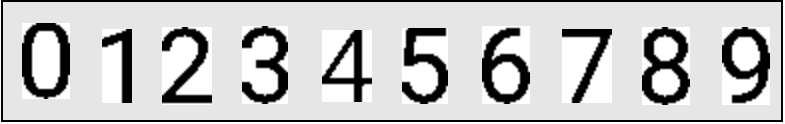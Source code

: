 <mxfile>
    <diagram id="rX4BM3-JNE_iEhOq6N6F" name="第 1 页">
        <mxGraphModel dx="514" dy="242" grid="1" gridSize="10" guides="1" tooltips="1" connect="1" arrows="1" fold="1" page="1" pageScale="1" pageWidth="2336" pageHeight="1654" math="0" shadow="0">
            <root>
                <mxCell id="0"/>
                <mxCell id="1" parent="0"/>
                <mxCell id="13" value="" style="rounded=0;whiteSpace=wrap;html=1;fillColor=#E6E6E6;" vertex="1" parent="1">
                    <mxGeometry x="180" y="148.5" width="390" height="60" as="geometry"/>
                </mxCell>
                <mxCell id="2" value="" style="shape=image;imageAspect=0;aspect=fixed;verticalLabelPosition=bottom;verticalAlign=top;image=data:image/png,iVBORw0KGgoAAAANSUhEUgAAABgAAAAmCAAAAAD7bAT5AAAAr0lEQVQoFV3BgVHEAAzAMHv/oU3yf6UByfiQR3wYQ64YBshfAQbyX2DIii9ZYciIh4wwWfGQlcmIl4xMRrxkZDLiJSNZccmQFZcMWXHJkBWXDFlxyZAVlwxZccmQFZcMWXHJkBWXDFlxyZAVlwxZccmQFZcMWXHJkBWXDFlxCWQy4iUjkxEvGZmMeMnIZMVDVoaMeMgIQ1Z8yQoD+S8wQP4KMIZcMYwPecSH8Uvi1w+SvkgRB++2TwAAAABJRU5ErkJggg==;" vertex="1" parent="1">
                    <mxGeometry x="190" y="159.5" width="24" height="38" as="geometry"/>
                </mxCell>
                <mxCell id="3" value="" style="shape=image;imageAspect=0;aspect=fixed;verticalLabelPosition=bottom;verticalAlign=top;image=data:image/png,iVBORw0KGgoAAAANSUhEUgAAAA8AAAAlCAAAAAC4iuzGAAAAc0lEQVQoFVXBgRGDQADDMHv/oUPuS4BKhpdgGCnDIT8GkIeRL/kntyAlRwApgXBIGUbKMFKGkTKMlGGkDCNlGCnDSBlGyjBShpEyjJRhpAwjZRgpw0gZRsowUoaRMoyUYaQMI2UYKcNIGUbKMFKGkTKM1AXqYCQmp3kC/AAAAABJRU5ErkJggg==;" vertex="1" parent="1">
                    <mxGeometry x="230" y="162.5" width="15" height="37" as="geometry"/>
                </mxCell>
                <mxCell id="4" value="" style="shape=image;imageAspect=0;aspect=fixed;verticalLabelPosition=bottom;verticalAlign=top;image=data:image/png,iVBORw0KGgoAAAANSUhEUgAAABkAAAAnCAAAAADf8rxiAAAArElEQVQoFXXBCQ6DAAzAsOT/j87asQOQsI0vIf6MJT9xMEAuYhnITQxDPpKPAJMVB3kLTEZ8yQpkxZ+skBUnMkJWnMgIGXEmI2TEmYww7mSEcScQGDcyAuNGRmBcyQgwLmQFGBcyYhhnMmIZJzLizfiTFW/Gj6w4GF+y4sP4kBVfxkFW/BhvsuLPWLLixFgy4swYMuLCABlxZSAjbgwZcWey4k6eyBN5Ik+MBy8hEUgFcVk9uAAAAABJRU5ErkJggg==;" vertex="1" parent="1">
                    <mxGeometry x="260" y="161.5" width="25" height="39" as="geometry"/>
                </mxCell>
                <mxCell id="6" value="" style="shape=image;imageAspect=0;aspect=fixed;verticalLabelPosition=bottom;verticalAlign=top;image=data:image/png,iVBORw0KGgoAAAANSUhEUgAAABcAAAAnCAAAAADBO4zRAAAApklEQVQoFV3BgWHDIBDAQGn/odWHOg7hzvgQ4sNY5BWLAfIjwEAugSGP5BEmW/yTJZMRLxnJFi8ZyRIHGbLEQYYscZBh3GQYNxnGRUbGRUbGLxlhnGQLY5OvAGOTVwxjk68AY5NDYJxkC+OXLBkXWYybDOMmw7jJMG4yZMRJhixxkCFLHGTIEgcZssVLRiZLPGTJkEfyCAO5BAbIjwBjkVcsxocQH3+2SkUPMaY+9QAAAABJRU5ErkJggg==;" vertex="1" parent="1">
                    <mxGeometry x="300" y="161" width="23" height="39" as="geometry"/>
                </mxCell>
                <mxCell id="7" value="" style="shape=image;imageAspect=0;aspect=fixed;verticalLabelPosition=bottom;verticalAlign=top;image=data:image/png,iVBORw0KGgoAAAANSUhEUgAAABkAAAAkCAAAAABZZs7MAAAAsElEQVQoFXXByUEDARAEMVX+QTdjzLUPpOYpzGkecuY0f+VlTvNXXuY0f+TTnOZX3uY0v2JhTvMjLMxpvoUJc5pvMcKc5ksYYU7zFoYwp3mLOWFO8ynMCXOalzAvYU7zEvMpzGlOmE9hTkOYtzCnIeZLmNMI8yXMacJ8C3OamB9hTgvzI8zJmV9hTv6T/+Q/zVPO0DyFOc1TmNM8hTnNU5jTPIU5zVOY0zyFOc1TmPMBC4NTBJNbTqsAAAAASUVORK5CYII=;" vertex="1" parent="1">
                    <mxGeometry x="340" y="163" width="25" height="36" as="geometry"/>
                </mxCell>
                <mxCell id="8" value="" style="shape=image;imageAspect=0;aspect=fixed;verticalLabelPosition=bottom;verticalAlign=top;image=data:image/png,iVBORw0KGgoAAAANSUhEUgAAABcAAAAmCAAAAAAKZ190AAAAmklEQVQoFWXBgWHCQBDAMHv/od37BApcJAN5yJCnDHnKkKcMGfHLkBG/DBnxyxCIxRCIxRCIxWTEYjJiMRmxmIzkJS4mSwyTLcDkITC5xJBbmIx4kUvGLzkyFhkZixzGJsPYZBibDGOTYWwyZMQ3GTLimww54kNGcsSHjOQSb3JkcsRNjjDkFnILDGQJDJBvMYxD/sVhvAjE2x+4X0kJYcC60QAAAABJRU5ErkJggg==;" vertex="1" parent="1">
                    <mxGeometry x="380" y="162" width="23" height="38" as="geometry"/>
                </mxCell>
                <mxCell id="9" value="" style="shape=image;imageAspect=0;aspect=fixed;verticalLabelPosition=bottom;verticalAlign=top;image=data:image/png,iVBORw0KGgoAAAANSUhEUgAAABgAAAAnCAAAAAAwMNdcAAAAs0lEQVQoFW3BiXHEMBDAMLL/opmVX50ngPE/4yWHGMZFbjGMkzxiGItsYhhDLnEzQA6xMUCW2BnIEj8MWeKXISM+DBnxYTLiy2TEl8kI5BQHEwh5xZAl2QXIfwJ5xJBDyCVOsoSc4iZLcoiXjGSJjYxkiZ0MWWInQ5bYyZAldjJkiZ0MkxEbGSYjXjIyGfGSkSEjHjIyZImLjDCQJQ6yhIF8BQbIrwBjkU0M4yC3OBgPIW5/alpOB4TURK0AAAAASUVORK5CYII=;" vertex="1" parent="1">
                    <mxGeometry x="420" y="161" width="24" height="39" as="geometry"/>
                </mxCell>
                <mxCell id="10" value="" style="shape=image;imageAspect=0;aspect=fixed;verticalLabelPosition=bottom;verticalAlign=top;image=data:image/png,iVBORw0KGgoAAAANSUhEUgAAABkAAAAlCAAAAACSOh1pAAAAoklEQVQoFXXBhxHDABCAMNh/aPLuJWdJvsgX+SIfMv7IyPgjEMYfgTDeZITxJhAYLzIC40UgwHiSEWA8CcQwHmTEMB4EYmHcyYiFcScQK+NGRqyMGxmxMi4yYmNcZMTGuAjEzjjJiJ1xEoiDcZARB+MgECdjJyNOxk5GnIyNjLgYGxlxMVYy4sZYyYgbYyEj7oyFjLgzhox4MIaMeDCGQDz9AP08QwSO0KBMAAAAAElFTkSuQmCC;" vertex="1" parent="1">
                    <mxGeometry x="460" y="162.5" width="25" height="37" as="geometry"/>
                </mxCell>
                <mxCell id="11" value="" style="shape=image;imageAspect=0;aspect=fixed;verticalLabelPosition=bottom;verticalAlign=top;image=data:image/png,iVBORw0KGgoAAAANSUhEUgAAABgAAAAnCAAAAAAwMNdcAAAAv0lEQVQoFV3BgWGDQBDAMHv/od07QuAbyfgS4mEsecTFGHKKYSA/AgzkI7kFhqy4yCVMVtxkhcmIh4wwGfGSkcmIl4xMRrxkZDLiJSOTES8ZmYx4yAiTFV8ywpAVHzICA1kx5BIYIP8FGEMOsYwhpxgG8iPAkEssWYHJipusMBnxkJWsOMhIVhxkJCtOMmTFSYasOMmQFScZsuIgI7nES0YmIx6yMrnEh6ww5JZ8hYH8CgyQf2IYSx5xMb6EePwBktBdBf0QXkoAAAAASUVORK5CYII=;" vertex="1" parent="1">
                    <mxGeometry x="500" y="161.5" width="24" height="39" as="geometry"/>
                </mxCell>
                <mxCell id="12" value="" style="shape=image;imageAspect=0;aspect=fixed;verticalLabelPosition=bottom;verticalAlign=top;image=data:image/png,iVBORw0KGgoAAAANSUhEUgAAABgAAAAnCAAAAAAwMNdcAAAAtklEQVQoFW3BgUHDQBDAMHv/oc1daNNvQDLehLgZS25xMYYcYhkgX2IYyEOAISsusgKTFS+ywmTETUaYjLjJCFlxkJGsOMhIVhxkJCtOAsmKkwxZcZIhK04yZMVJhlziQ5bJiA9ZJive5GLIil/yy5BLDHnJQP7KADkkI2PILWRkXOQSICPjSUbGk0AYDzLCeJARxjcZgfFFRoBxkEuA8SYvMYwhh1jGkI+4GEPe4sUYcokP438/NXdQCVI22d4AAAAASUVORK5CYII=;" vertex="1" parent="1">
                    <mxGeometry x="540" y="161.5" width="24" height="39" as="geometry"/>
                </mxCell>
            </root>
        </mxGraphModel>
    </diagram>
</mxfile>